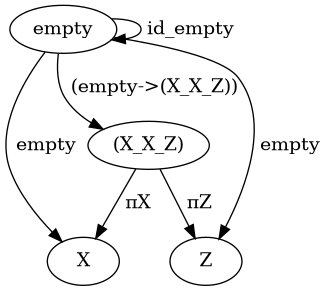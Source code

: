 @startuml
digraph Diagram {
  "X";
  "Z";
  "empty";
  "(X_X_Z)"->"X" [label=" πX"];
  "(X_X_Z)"->"Z" [label=" πZ"];
  "empty"->"X" [label=" empty"];
  "empty"->"Z" [label=" empty"];
  "empty"->"(X_X_Z)" [label=" (empty->(X_X_Z))"];
  "empty"->"empty" [label=" id_empty"];
}
@enduml

